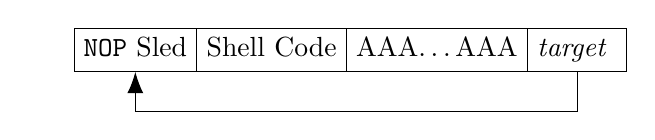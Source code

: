 \usetikzlibrary{arrows.meta}
\usetikzlibrary{shapes.multipart}

\tikzstyle{block} = [
    draw,
    align=center,
    rectangle,
]

\tikzstyle{block split} = [
    block,
    rectangle split,
    rectangle split horizontal,
    rectangle split part align=base,
]

\tikzstyle{ptr}=[
    -{Latex[length=2.7mm]}
]

\begin{tikzpicture}

\node[block split] (payload) {
    \nodepart{one}    \texttt{NOP} Sled
    \nodepart{two}    Shell Code
    \nodepart{three}  AAA\dots AAA
    \nodepart{four}   \textit{target}
};

\draw [ptr] (payload.four south) -- +(0,-0.5) -| (payload.one south);

\end{tikzpicture}
